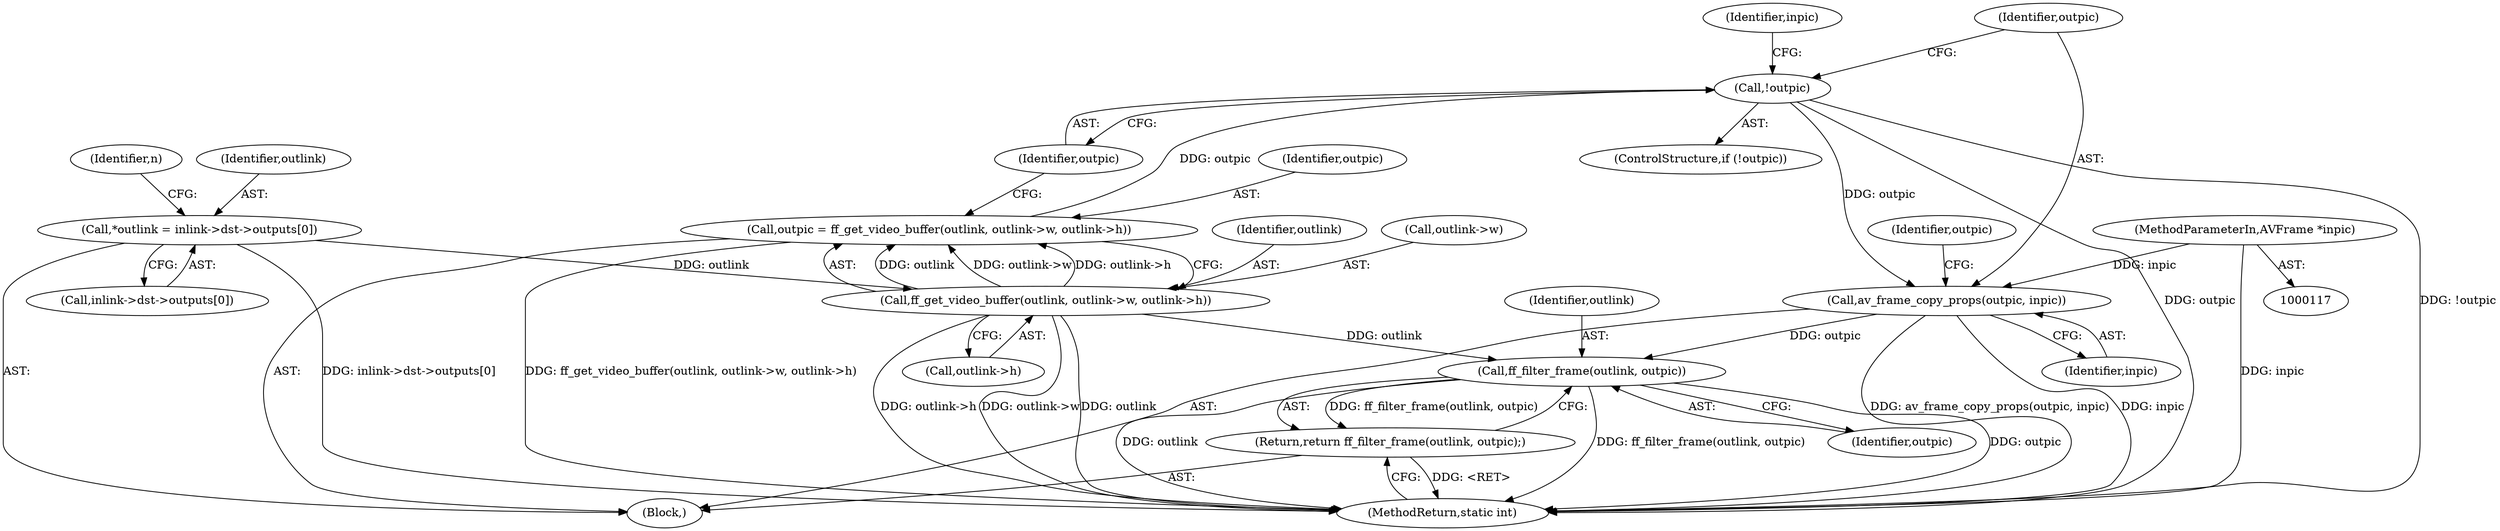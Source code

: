 digraph "0_FFmpeg_e43a0a232dbf6d3c161823c2e07c52e76227a1bc_5@API" {
"1000235" [label="(Call,av_frame_copy_props(outpic, inpic))"];
"1000226" [label="(Call,!outpic)"];
"1000215" [label="(Call,outpic = ff_get_video_buffer(outlink, outlink->w, outlink->h))"];
"1000217" [label="(Call,ff_get_video_buffer(outlink, outlink->w, outlink->h))"];
"1000130" [label="(Call,*outlink = inlink->dst->outputs[0])"];
"1000119" [label="(MethodParameterIn,AVFrame *inpic)"];
"1001156" [label="(Call,ff_filter_frame(outlink, outpic))"];
"1001155" [label="(Return,return ff_filter_frame(outlink, outpic);)"];
"1001159" [label="(MethodReturn,static int)"];
"1000130" [label="(Call,*outlink = inlink->dst->outputs[0])"];
"1000215" [label="(Call,outpic = ff_get_video_buffer(outlink, outlink->w, outlink->h))"];
"1000222" [label="(Call,outlink->h)"];
"1000225" [label="(ControlStructure,if (!outpic))"];
"1000120" [label="(Block,)"];
"1001156" [label="(Call,ff_filter_frame(outlink, outpic))"];
"1000219" [label="(Call,outlink->w)"];
"1001158" [label="(Identifier,outpic)"];
"1000119" [label="(MethodParameterIn,AVFrame *inpic)"];
"1000216" [label="(Identifier,outpic)"];
"1000237" [label="(Identifier,inpic)"];
"1000217" [label="(Call,ff_get_video_buffer(outlink, outlink->w, outlink->h))"];
"1000240" [label="(Identifier,outpic)"];
"1000131" [label="(Identifier,outlink)"];
"1001155" [label="(Return,return ff_filter_frame(outlink, outpic);)"];
"1000235" [label="(Call,av_frame_copy_props(outpic, inpic))"];
"1000226" [label="(Call,!outpic)"];
"1000132" [label="(Call,inlink->dst->outputs[0])"];
"1000231" [label="(Identifier,inpic)"];
"1000218" [label="(Identifier,outlink)"];
"1000173" [label="(Identifier,n)"];
"1001157" [label="(Identifier,outlink)"];
"1000236" [label="(Identifier,outpic)"];
"1000227" [label="(Identifier,outpic)"];
"1000235" -> "1000120"  [label="AST: "];
"1000235" -> "1000237"  [label="CFG: "];
"1000236" -> "1000235"  [label="AST: "];
"1000237" -> "1000235"  [label="AST: "];
"1000240" -> "1000235"  [label="CFG: "];
"1000235" -> "1001159"  [label="DDG: inpic"];
"1000235" -> "1001159"  [label="DDG: av_frame_copy_props(outpic, inpic)"];
"1000226" -> "1000235"  [label="DDG: outpic"];
"1000119" -> "1000235"  [label="DDG: inpic"];
"1000235" -> "1001156"  [label="DDG: outpic"];
"1000226" -> "1000225"  [label="AST: "];
"1000226" -> "1000227"  [label="CFG: "];
"1000227" -> "1000226"  [label="AST: "];
"1000231" -> "1000226"  [label="CFG: "];
"1000236" -> "1000226"  [label="CFG: "];
"1000226" -> "1001159"  [label="DDG: outpic"];
"1000226" -> "1001159"  [label="DDG: !outpic"];
"1000215" -> "1000226"  [label="DDG: outpic"];
"1000215" -> "1000120"  [label="AST: "];
"1000215" -> "1000217"  [label="CFG: "];
"1000216" -> "1000215"  [label="AST: "];
"1000217" -> "1000215"  [label="AST: "];
"1000227" -> "1000215"  [label="CFG: "];
"1000215" -> "1001159"  [label="DDG: ff_get_video_buffer(outlink, outlink->w, outlink->h)"];
"1000217" -> "1000215"  [label="DDG: outlink"];
"1000217" -> "1000215"  [label="DDG: outlink->w"];
"1000217" -> "1000215"  [label="DDG: outlink->h"];
"1000217" -> "1000222"  [label="CFG: "];
"1000218" -> "1000217"  [label="AST: "];
"1000219" -> "1000217"  [label="AST: "];
"1000222" -> "1000217"  [label="AST: "];
"1000217" -> "1001159"  [label="DDG: outlink->w"];
"1000217" -> "1001159"  [label="DDG: outlink"];
"1000217" -> "1001159"  [label="DDG: outlink->h"];
"1000130" -> "1000217"  [label="DDG: outlink"];
"1000217" -> "1001156"  [label="DDG: outlink"];
"1000130" -> "1000120"  [label="AST: "];
"1000130" -> "1000132"  [label="CFG: "];
"1000131" -> "1000130"  [label="AST: "];
"1000132" -> "1000130"  [label="AST: "];
"1000173" -> "1000130"  [label="CFG: "];
"1000130" -> "1001159"  [label="DDG: inlink->dst->outputs[0]"];
"1000119" -> "1000117"  [label="AST: "];
"1000119" -> "1001159"  [label="DDG: inpic"];
"1001156" -> "1001155"  [label="AST: "];
"1001156" -> "1001158"  [label="CFG: "];
"1001157" -> "1001156"  [label="AST: "];
"1001158" -> "1001156"  [label="AST: "];
"1001155" -> "1001156"  [label="CFG: "];
"1001156" -> "1001159"  [label="DDG: ff_filter_frame(outlink, outpic)"];
"1001156" -> "1001159"  [label="DDG: outpic"];
"1001156" -> "1001159"  [label="DDG: outlink"];
"1001156" -> "1001155"  [label="DDG: ff_filter_frame(outlink, outpic)"];
"1001155" -> "1000120"  [label="AST: "];
"1001159" -> "1001155"  [label="CFG: "];
"1001155" -> "1001159"  [label="DDG: <RET>"];
}
